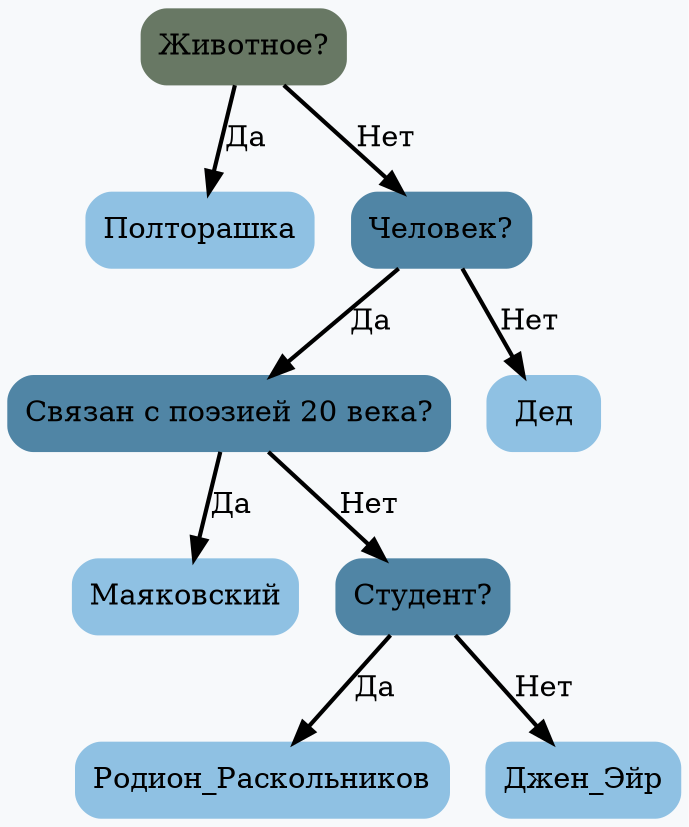 digraph G {
	rankdir = HR;
	bgcolor="#F7F9FB"
	 node0x503000000070 [shape=Mrecord; style=filled; color="#687864"; label =  "Животное? " ];
	 node0x503000000070 -> node0x5030000000d0 [label="Да"; style=bold; weight=1000; ];
	 node0x503000000070 -> node0x503000000100 [label="Нет"; style=bold; weight=1000; ];
	 node0x5030000000d0 [shape=Mrecord; style=filled; color="#8FC1E3"; label =  "Полторашка " ];
	 node0x503000000100 [shape=Mrecord; style=filled; color="#5085A5"; label =  "Человек? " ];
	 node0x503000000100 -> node0x503000000130 [label="Да"; style=bold; weight=1000; ];
	 node0x503000000100 -> node0x503000000250 [label="Нет"; style=bold; weight=1000; ];
	 node0x503000000130 [shape=Mrecord; style=filled; color="#5085A5"; label =  "Связан с поэзией 20 века? " ];
	 node0x503000000130 -> node0x503000000190 [label="Да"; style=bold; weight=1000; ];
	 node0x503000000130 -> node0x5030000001c0 [label="Нет"; style=bold; weight=1000; ];
	 node0x503000000190 [shape=Mrecord; style=filled; color="#8FC1E3"; label =  "Маяковский " ];
	 node0x5030000001c0 [shape=Mrecord; style=filled; color="#5085A5"; label =  "Студент? " ];
	 node0x5030000001c0 -> node0x5030000001f0 [label="Да"; style=bold; weight=1000; ];
	 node0x5030000001c0 -> node0x503000000220 [label="Нет"; style=bold; weight=1000; ];
	 node0x5030000001f0 [shape=Mrecord; style=filled; color="#8FC1E3"; label =  "Родион_Раскольников " ];
	 node0x503000000220 [shape=Mrecord; style=filled; color="#8FC1E3"; label =  "Джен_Эйр " ];
	 node0x503000000250 [shape=Mrecord; style=filled; color="#8FC1E3"; label =  "Дед " ];
}
